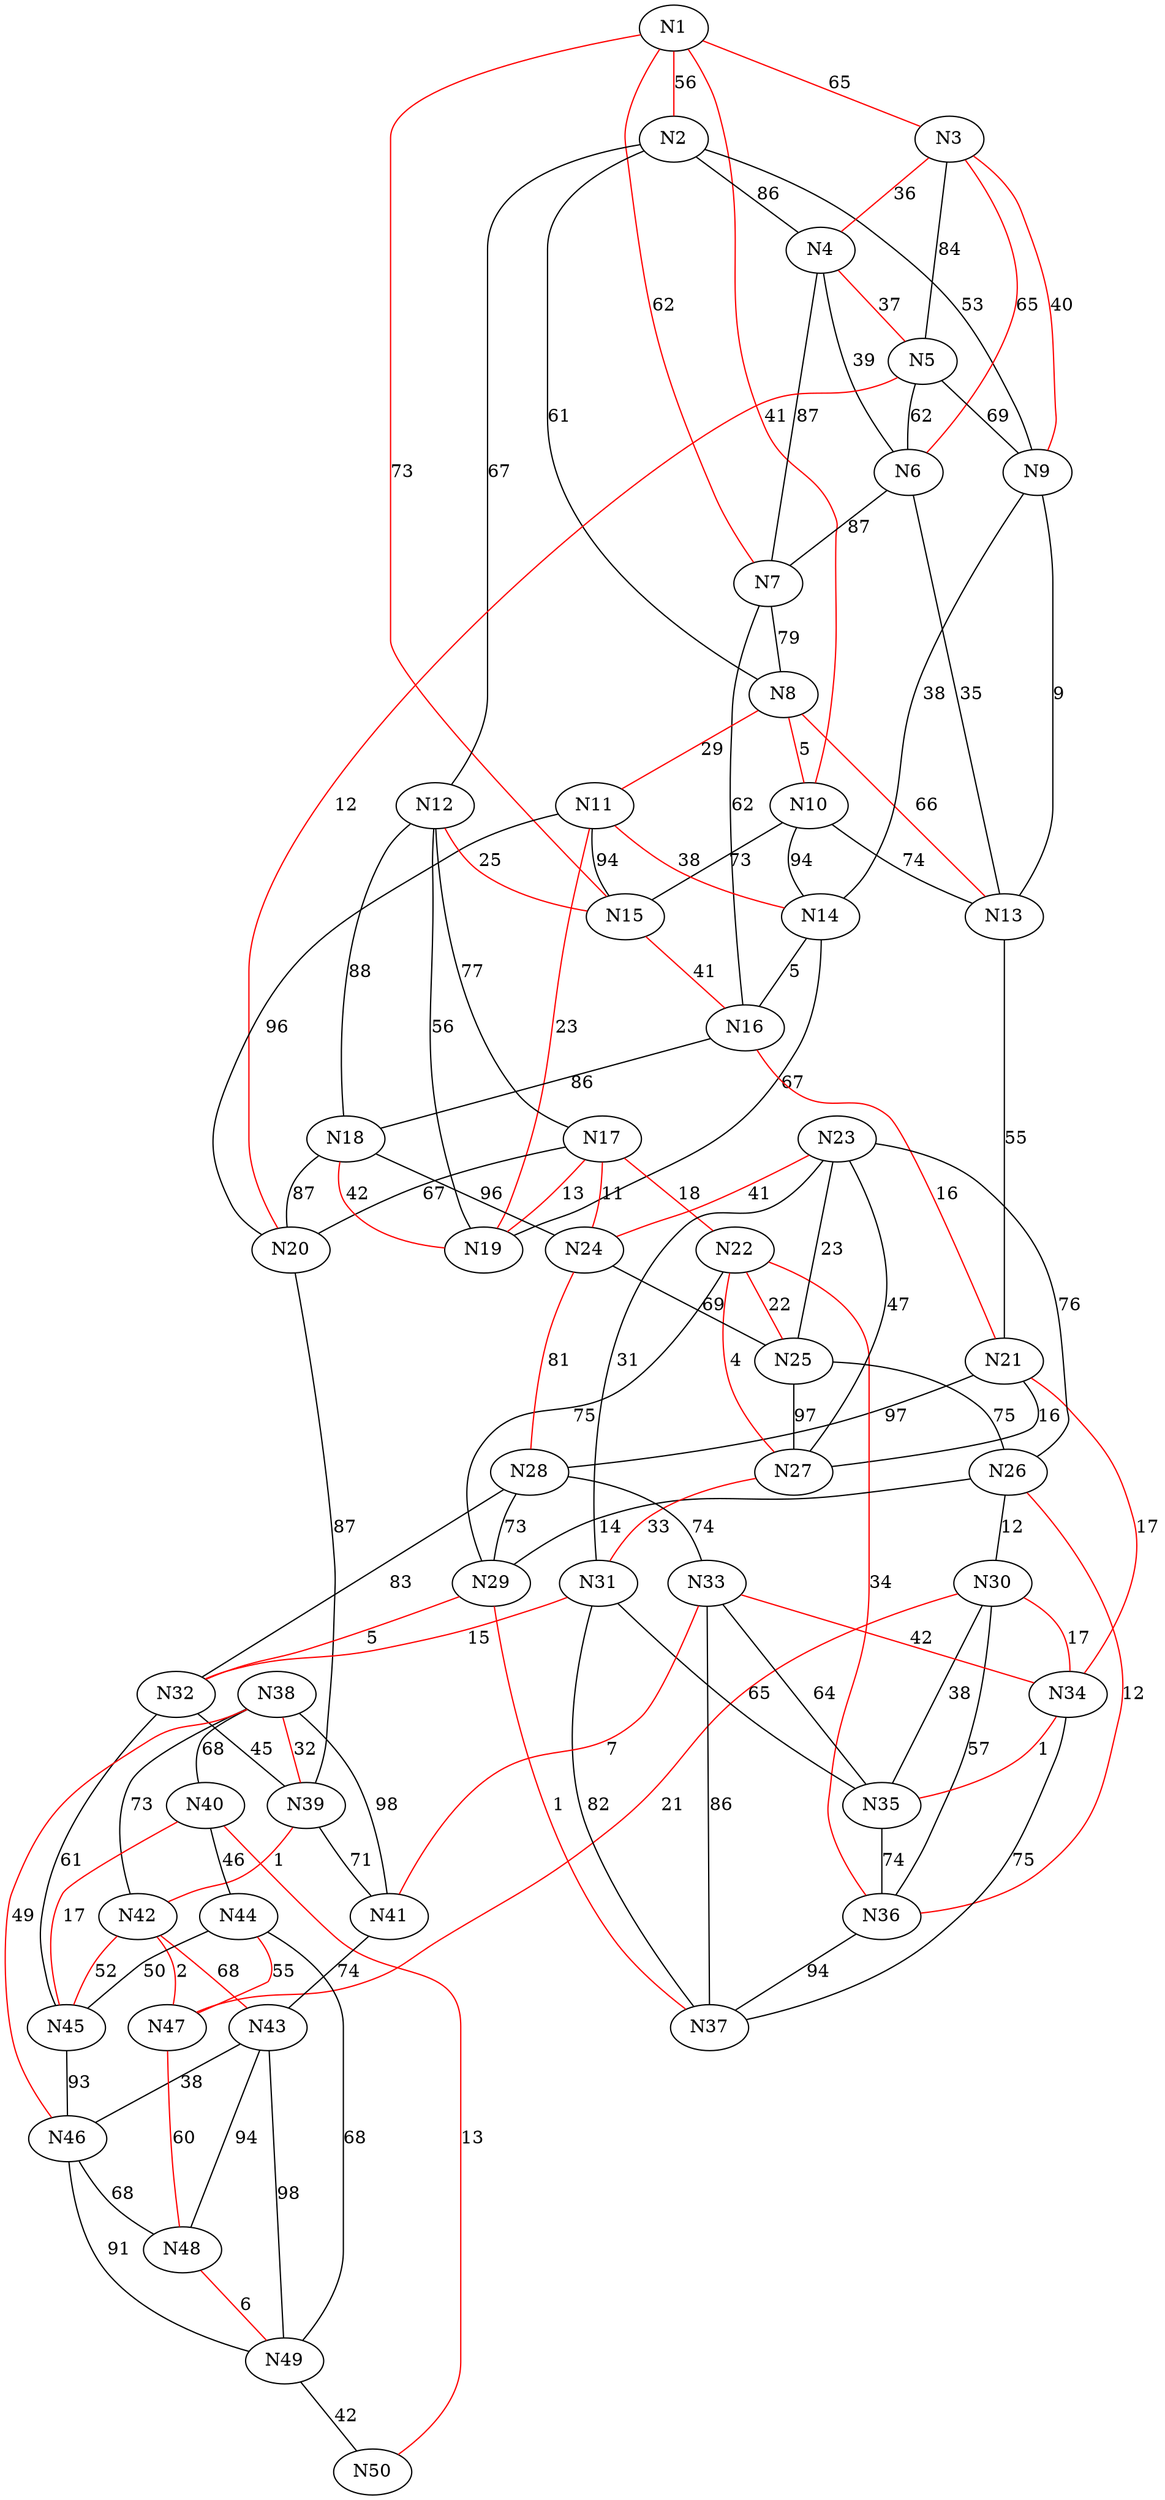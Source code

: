 graph Grafo {
    1 [label="N1"];
    2 [label="N2"];
    3 [label="N3"];
    4 [label="N4"];
    5 [label="N5"];
    6 [label="N6"];
    7 [label="N7"];
    8 [label="N8"];
    9 [label="N9"];
    10 [label="N10"];
    11 [label="N11"];
    12 [label="N12"];
    13 [label="N13"];
    14 [label="N14"];
    15 [label="N15"];
    16 [label="N16"];
    17 [label="N17"];
    18 [label="N18"];
    19 [label="N19"];
    20 [label="N20"];
    21 [label="N21"];
    22 [label="N22"];
    23 [label="N23"];
    24 [label="N24"];
    25 [label="N25"];
    26 [label="N26"];
    27 [label="N27"];
    28 [label="N28"];
    29 [label="N29"];
    30 [label="N30"];
    31 [label="N31"];
    32 [label="N32"];
    33 [label="N33"];
    34 [label="N34"];
    35 [label="N35"];
    36 [label="N36"];
    37 [label="N37"];
    38 [label="N38"];
    39 [label="N39"];
    40 [label="N40"];
    41 [label="N41"];
    42 [label="N42"];
    43 [label="N43"];
    44 [label="N44"];
    45 [label="N45"];
    46 [label="N46"];
    47 [label="N47"];
    48 [label="N48"];
    49 [label="N49"];
    50 [label="N50"];
    1 -- 2 [label="56", color=red];
    1 -- 3 [label="65", color=red];
    1 -- 7 [label="62", color=red];
    1 -- 10 [label="41", color=red];
    1 -- 15 [label="73", color=red];
    2 -- 4 [label="86", color=black];
    2 -- 8 [label="61", color=black];
    2 -- 9 [label="53", color=black];
    2 -- 12 [label="67", color=black];
    3 -- 4 [label="36", color=red];
    3 -- 5 [label="84", color=black];
    3 -- 6 [label="65", color=red];
    3 -- 9 [label="40", color=red];
    4 -- 5 [label="37", color=red];
    4 -- 6 [label="39", color=black];
    4 -- 7 [label="87", color=black];
    5 -- 6 [label="62", color=black];
    5 -- 9 [label="69", color=black];
    5 -- 20 [label="12", color=red];
    6 -- 7 [label="87", color=black];
    6 -- 13 [label="35", color=black];
    7 -- 8 [label="79", color=black];
    7 -- 16 [label="62", color=black];
    8 -- 10 [label="5", color=red];
    8 -- 11 [label="29", color=red];
    8 -- 13 [label="66", color=red];
    9 -- 13 [label="9", color=black];
    9 -- 14 [label="38", color=black];
    10 -- 13 [label="74", color=black];
    10 -- 14 [label="94", color=black];
    10 -- 15 [label="73", color=black];
    11 -- 14 [label="38", color=red];
    11 -- 15 [label="94", color=black];
    11 -- 19 [label="23", color=red];
    11 -- 20 [label="96", color=black];
    12 -- 15 [label="25", color=red];
    12 -- 17 [label="77", color=black];
    12 -- 18 [label="88", color=black];
    12 -- 19 [label="56", color=black];
    13 -- 21 [label="55", color=black];
    14 -- 16 [label="5", color=black];
    14 -- 19 [label="67", color=black];
    15 -- 16 [label="41", color=red];
    16 -- 18 [label="86", color=black];
    16 -- 21 [label="16", color=red];
    17 -- 19 [label="13", color=red];
    17 -- 20 [label="67", color=black];
    17 -- 22 [label="18", color=red];
    17 -- 24 [label="11", color=red];
    18 -- 19 [label="42", color=red];
    18 -- 20 [label="87", color=black];
    18 -- 24 [label="96", color=black];
    20 -- 39 [label="87", color=black];
    21 -- 27 [label="16", color=black];
    21 -- 28 [label="97", color=black];
    21 -- 34 [label="17", color=red];
    22 -- 25 [label="22", color=red];
    22 -- 27 [label="4", color=red];
    22 -- 29 [label="75", color=black];
    22 -- 36 [label="34", color=red];
    23 -- 24 [label="41", color=red];
    23 -- 25 [label="23", color=black];
    23 -- 26 [label="76", color=black];
    23 -- 27 [label="47", color=black];
    23 -- 31 [label="31", color=black];
    24 -- 25 [label="69", color=black];
    24 -- 28 [label="81", color=red];
    25 -- 26 [label="75", color=black];
    25 -- 27 [label="97", color=black];
    26 -- 29 [label="14", color=black];
    26 -- 30 [label="12", color=black];
    26 -- 36 [label="12", color=red];
    27 -- 31 [label="33", color=red];
    28 -- 29 [label="73", color=black];
    28 -- 32 [label="83", color=black];
    28 -- 33 [label="74", color=black];
    29 -- 32 [label="5", color=red];
    29 -- 37 [label="1", color=red];
    30 -- 34 [label="17", color=red];
    30 -- 35 [label="38", color=black];
    30 -- 36 [label="57", color=black];
    30 -- 47 [label="21", color=red];
    31 -- 32 [label="15", color=red];
    31 -- 35 [label="65", color=black];
    31 -- 37 [label="82", color=black];
    32 -- 39 [label="45", color=black];
    32 -- 45 [label="61", color=black];
    33 -- 34 [label="42", color=red];
    33 -- 35 [label="64", color=black];
    33 -- 37 [label="86", color=black];
    33 -- 41 [label="7", color=red];
    34 -- 35 [label="1", color=red];
    34 -- 37 [label="75", color=black];
    35 -- 36 [label="74", color=black];
    36 -- 37 [label="94", color=black];
    38 -- 39 [label="32", color=red];
    38 -- 40 [label="68", color=black];
    38 -- 41 [label="98", color=black];
    38 -- 42 [label="73", color=black];
    38 -- 46 [label="49", color=red];
    39 -- 41 [label="71", color=black];
    39 -- 42 [label="1", color=red];
    40 -- 44 [label="46", color=black];
    40 -- 45 [label="17", color=red];
    40 -- 50 [label="13", color=red];
    41 -- 43 [label="74", color=black];
    42 -- 43 [label="68", color=red];
    42 -- 45 [label="52", color=red];
    42 -- 47 [label="2", color=red];
    43 -- 46 [label="38", color=black];
    43 -- 48 [label="94", color=black];
    43 -- 49 [label="98", color=black];
    44 -- 45 [label="50", color=black];
    44 -- 47 [label="55", color=red];
    44 -- 49 [label="68", color=black];
    45 -- 46 [label="93", color=black];
    46 -- 48 [label="68", color=black];
    46 -- 49 [label="91", color=black];
    47 -- 48 [label="60", color=red];
    48 -- 49 [label="6", color=red];
    49 -- 50 [label="42", color=black];
}
